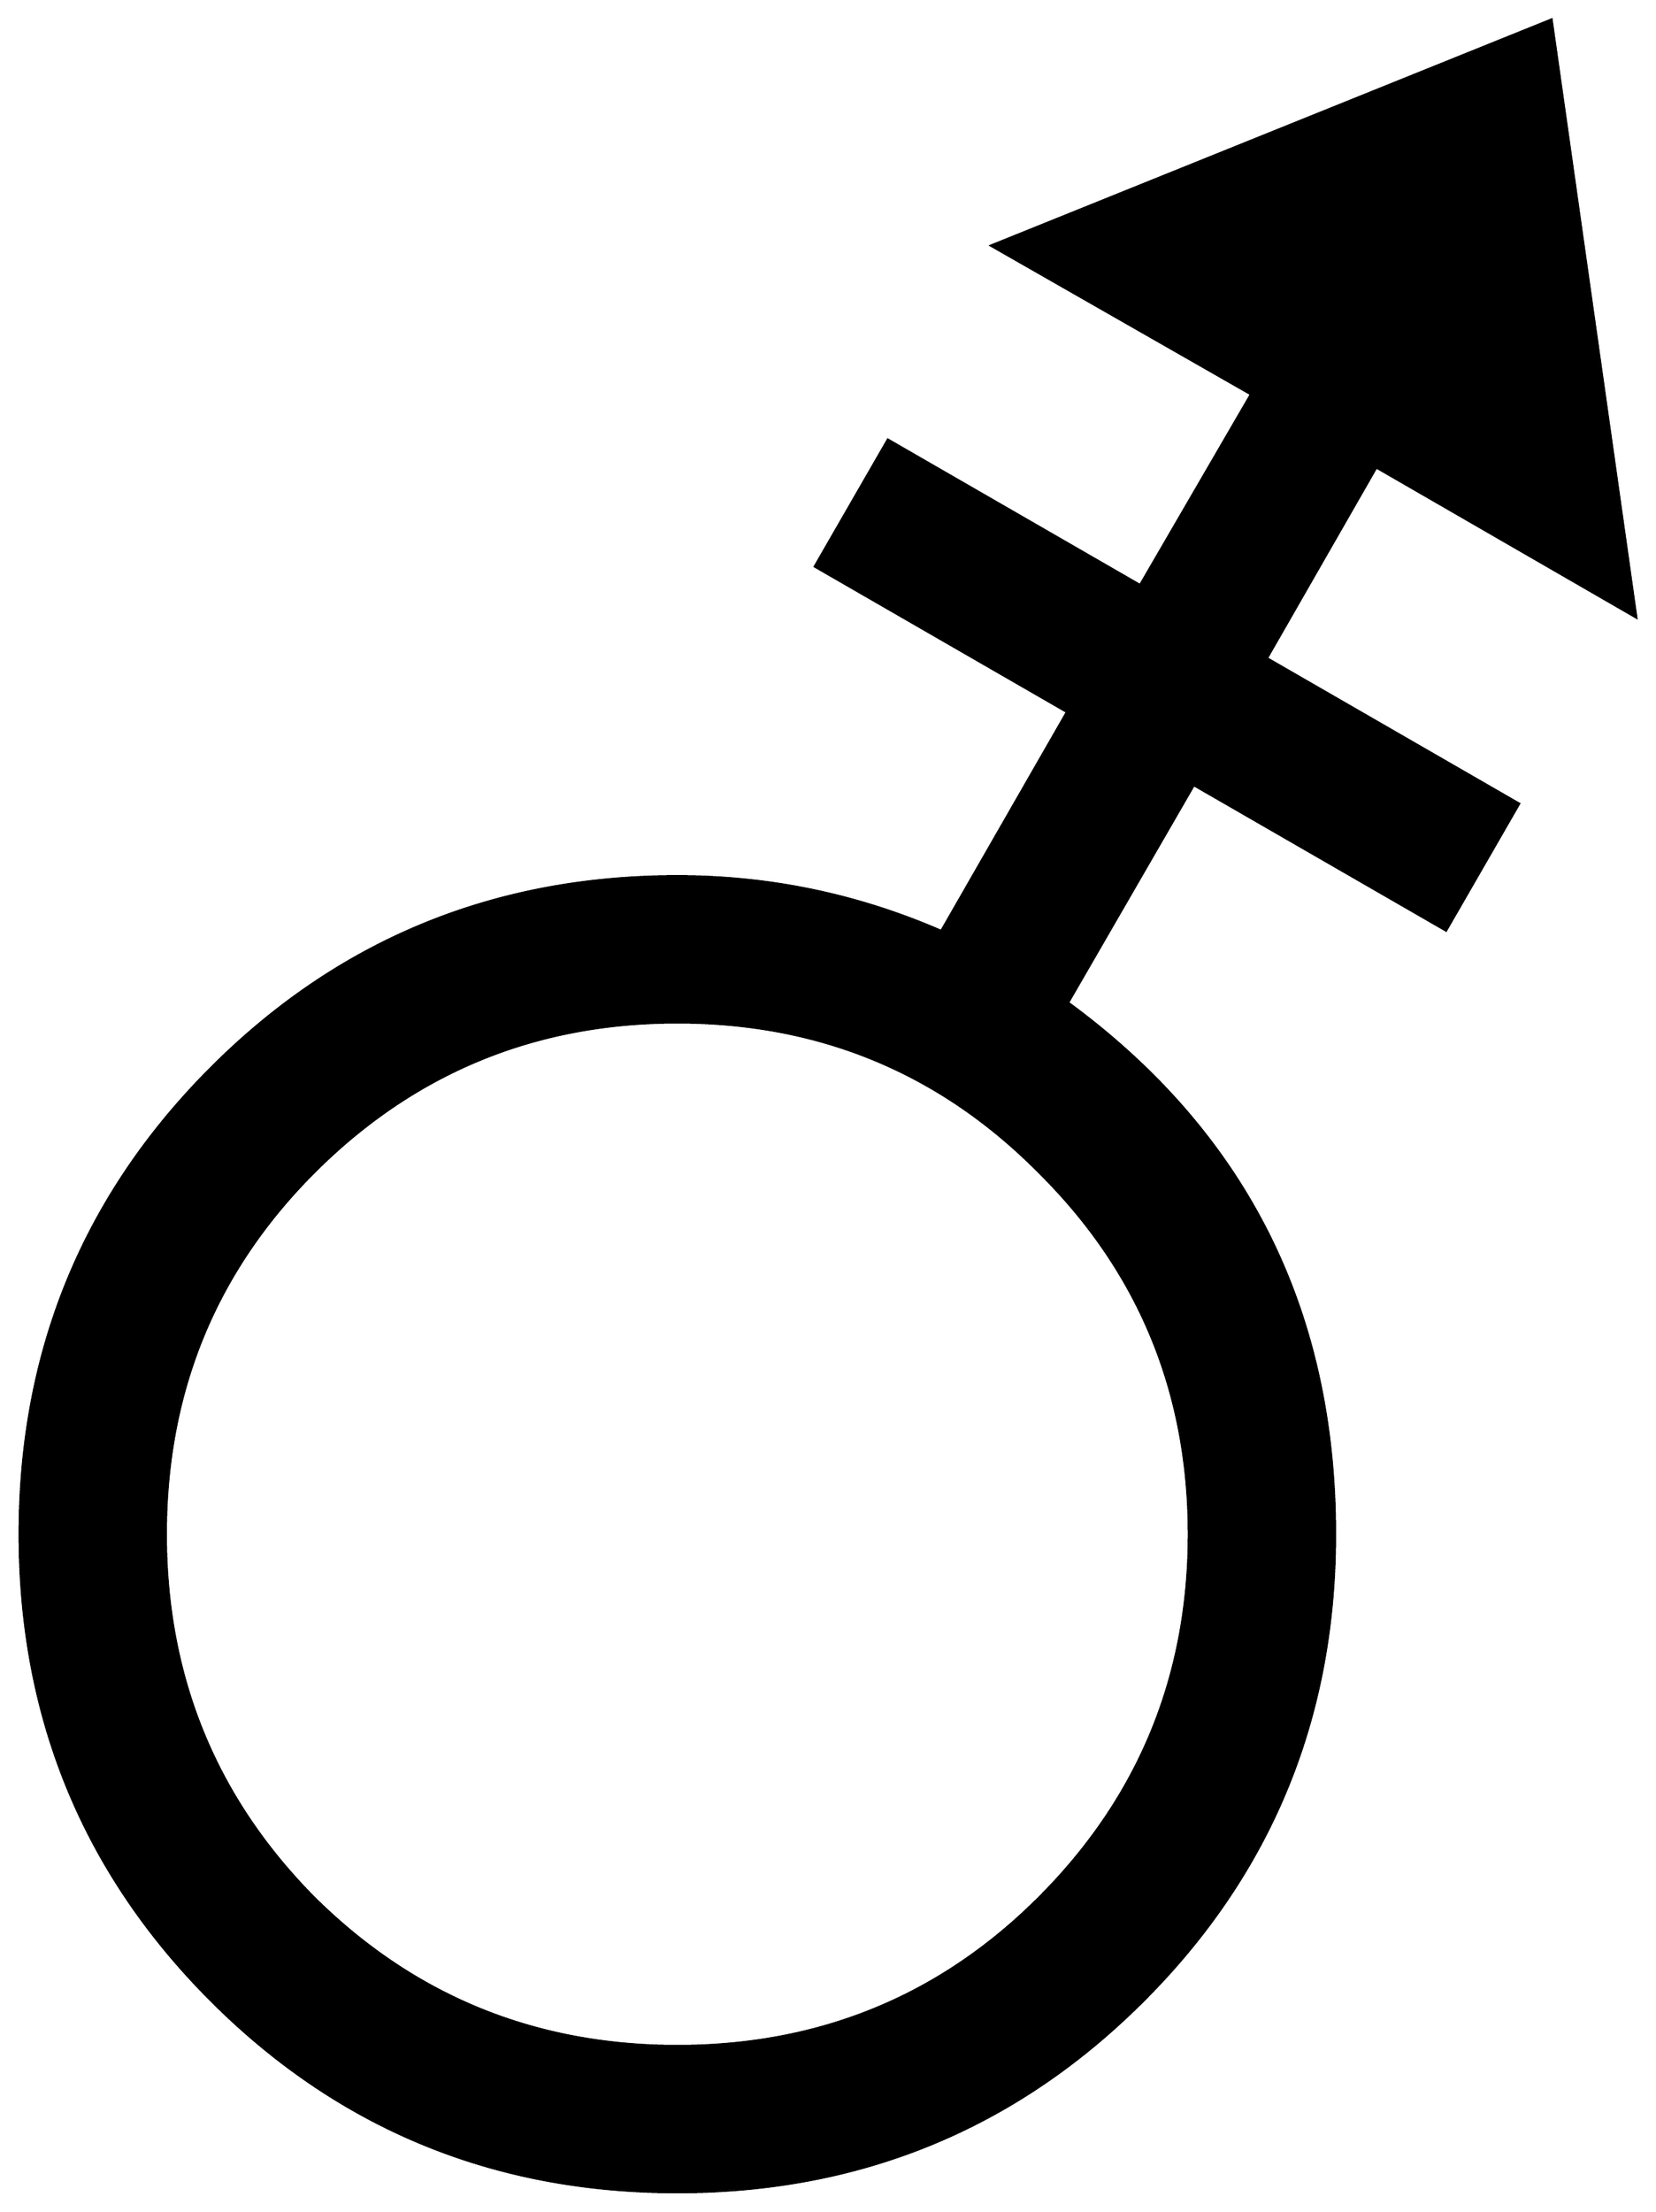 


\begin{tikzpicture}[y=0.80pt, x=0.80pt, yscale=-1.0, xscale=1.0, inner sep=0pt, outer sep=0pt]
\begin{scope}[shift={(100.0,1830.0)},nonzero rule]
  \path[draw=.,fill=.,line width=1.600pt] (1169.0,-1036.0) --
    (994.0,-1137.0) -- (920.0,-1008.0) -- (1090.0,-910.0) --
    (1041.0,-825.0) -- (871.0,-923.0) -- (786.0,-776.0) ..
    controls (906.0,-688.0) and (966.0,-568.667) .. (966.0,-418.0)
    .. controls (966.0,-294.667) and (923.0,-190.0) ..
    (837.0,-104.0) .. controls (751.0,-18.0) and (646.333,25.0) ..
    (523.0,25.0) .. controls (399.667,25.0) and (295.0,-18.0) ..
    (209.0,-104.0) .. controls (123.0,-190.0) and (80.0,-294.667)
    .. (80.0,-418.0) .. controls (80.0,-541.333) and
    (123.0,-646.0) .. (209.0,-732.0) .. controls (295.0,-818.0)
    and (399.667,-861.0) .. (523.0,-861.0) .. controls
    (585.0,-861.0) and (644.333,-848.667) .. (701.0,-824.0) --
    (786.0,-972.0) -- (616.0,-1070.0) -- (665.0,-1155.0) --
    (835.0,-1057.0) -- (910.0,-1186.0) -- (735.0,-1286.0) --
    (1112.0,-1438.0) -- (1169.0,-1036.0) -- cycle(868.0,-418.0)
    .. controls (868.0,-514.0) and (834.333,-595.333) ..
    (767.0,-662.0) .. controls (700.333,-729.333) and (619.0,-763.0)
    .. (523.0,-763.0) .. controls (427.0,-763.0) and
    (345.333,-729.333) .. (278.0,-662.0) .. controls (211.333,-595.333)
    and (178.0,-514.0) .. (178.0,-418.0) .. controls
    (178.0,-322.0) and (211.333,-240.333) .. (278.0,-173.0) ..
    controls (345.333,-106.333) and (427.0,-73.0) .. (523.0,-73.0)
    .. controls (619.0,-73.0) and (700.333,-106.333) ..
    (767.0,-173.0) .. controls (834.333,-240.333) and (868.0,-322.0)
    .. (868.0,-418.0) -- cycle;
\end{scope}

\end{tikzpicture}

